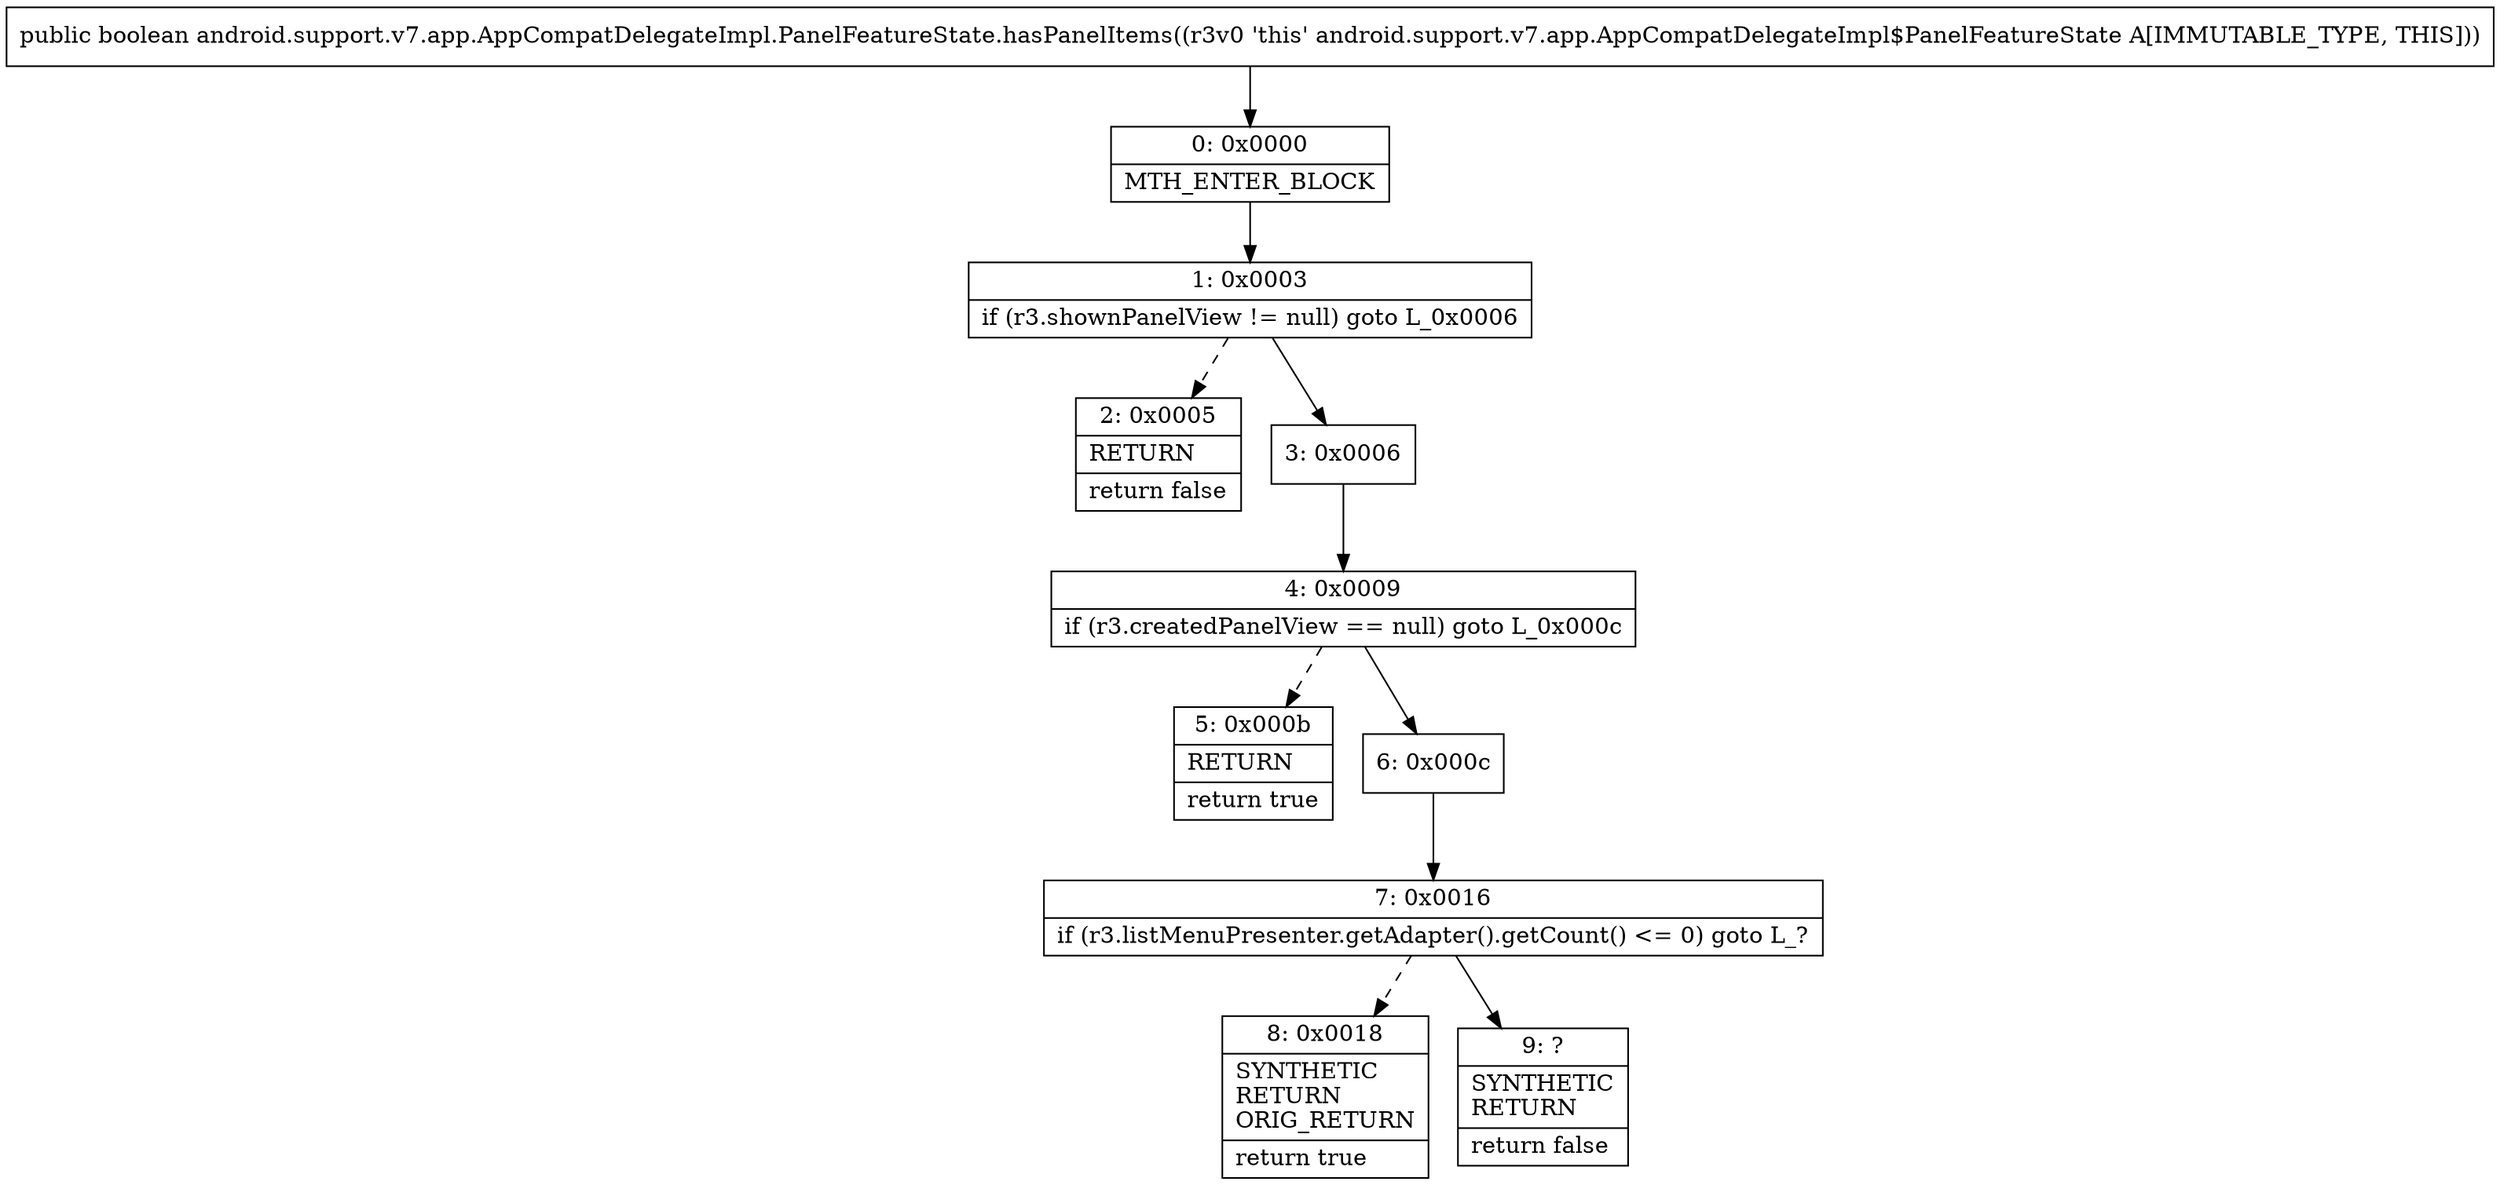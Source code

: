 digraph "CFG forandroid.support.v7.app.AppCompatDelegateImpl.PanelFeatureState.hasPanelItems()Z" {
Node_0 [shape=record,label="{0\:\ 0x0000|MTH_ENTER_BLOCK\l}"];
Node_1 [shape=record,label="{1\:\ 0x0003|if (r3.shownPanelView != null) goto L_0x0006\l}"];
Node_2 [shape=record,label="{2\:\ 0x0005|RETURN\l|return false\l}"];
Node_3 [shape=record,label="{3\:\ 0x0006}"];
Node_4 [shape=record,label="{4\:\ 0x0009|if (r3.createdPanelView == null) goto L_0x000c\l}"];
Node_5 [shape=record,label="{5\:\ 0x000b|RETURN\l|return true\l}"];
Node_6 [shape=record,label="{6\:\ 0x000c}"];
Node_7 [shape=record,label="{7\:\ 0x0016|if (r3.listMenuPresenter.getAdapter().getCount() \<= 0) goto L_?\l}"];
Node_8 [shape=record,label="{8\:\ 0x0018|SYNTHETIC\lRETURN\lORIG_RETURN\l|return true\l}"];
Node_9 [shape=record,label="{9\:\ ?|SYNTHETIC\lRETURN\l|return false\l}"];
MethodNode[shape=record,label="{public boolean android.support.v7.app.AppCompatDelegateImpl.PanelFeatureState.hasPanelItems((r3v0 'this' android.support.v7.app.AppCompatDelegateImpl$PanelFeatureState A[IMMUTABLE_TYPE, THIS])) }"];
MethodNode -> Node_0;
Node_0 -> Node_1;
Node_1 -> Node_2[style=dashed];
Node_1 -> Node_3;
Node_3 -> Node_4;
Node_4 -> Node_5[style=dashed];
Node_4 -> Node_6;
Node_6 -> Node_7;
Node_7 -> Node_8[style=dashed];
Node_7 -> Node_9;
}

